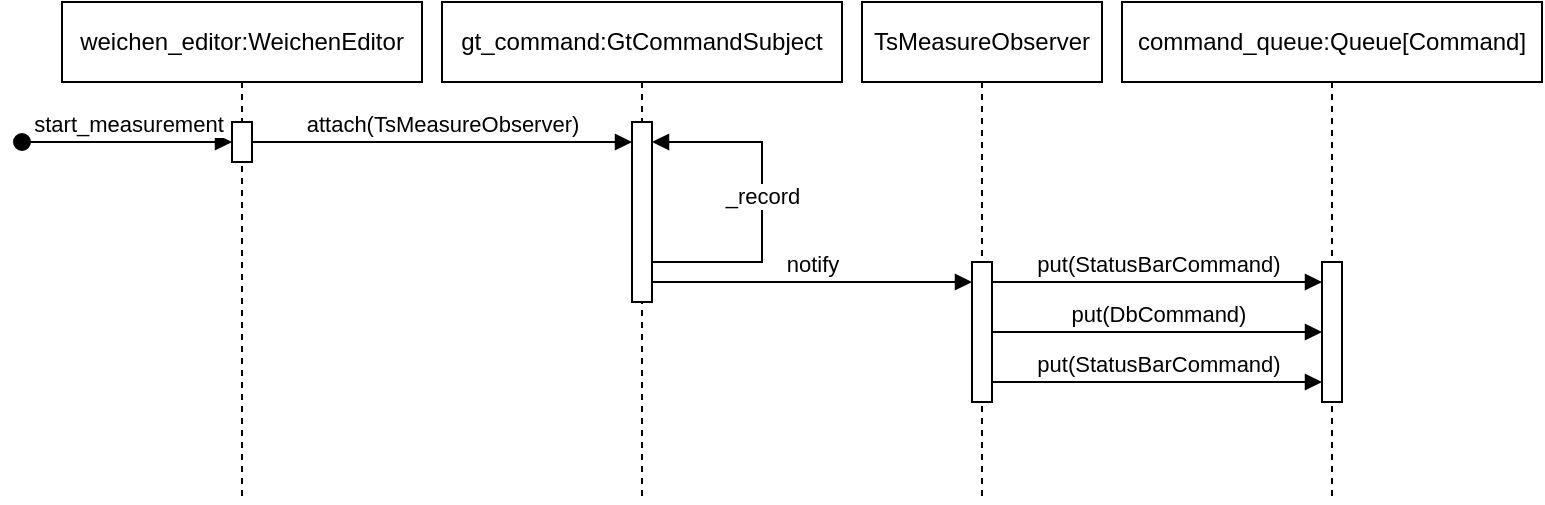 <mxfile version="23.1.5" type="github">
  <diagram name="Page-1" id="c4tMYzNzFPlFTSW49CZo">
    <mxGraphModel dx="1022" dy="1103" grid="1" gridSize="10" guides="1" tooltips="1" connect="1" arrows="1" fold="1" page="1" pageScale="1" pageWidth="850" pageHeight="1100" math="0" shadow="0">
      <root>
        <mxCell id="0" />
        <mxCell id="1" parent="0" />
        <mxCell id="TC2V2bkEGC9yVTBu2Jy7-1" value="weichen_editor:WeichenEditor" style="shape=umlLifeline;perimeter=lifelinePerimeter;whiteSpace=wrap;html=1;container=1;dropTarget=0;collapsible=0;recursiveResize=0;outlineConnect=0;portConstraint=eastwest;newEdgeStyle={&quot;curved&quot;:0,&quot;rounded&quot;:0};" parent="1" vertex="1">
          <mxGeometry x="40" y="10" width="180" height="250" as="geometry" />
        </mxCell>
        <mxCell id="YTrCrGtHc1NYBhGN6iH7-3" value="" style="html=1;points=[[0,0,0,0,5],[0,1,0,0,-5],[1,0,0,0,5],[1,1,0,0,-5]];perimeter=orthogonalPerimeter;outlineConnect=0;targetShapes=umlLifeline;portConstraint=eastwest;newEdgeStyle={&quot;curved&quot;:0,&quot;rounded&quot;:0};" vertex="1" parent="TC2V2bkEGC9yVTBu2Jy7-1">
          <mxGeometry x="85" y="60" width="10" height="20" as="geometry" />
        </mxCell>
        <mxCell id="TC2V2bkEGC9yVTBu2Jy7-2" value="gt_command:GtCommandSubject" style="shape=umlLifeline;whiteSpace=wrap;html=1;container=1;dropTarget=0;collapsible=0;recursiveResize=0;outlineConnect=0;portConstraint=eastwest;newEdgeStyle={&quot;curved&quot;:0,&quot;rounded&quot;:0};points=[[0,0,0,0,5],[0,1,0,0,-5],[1,0,0,0,5],[1,1,0,0,-5]];perimeter=rectanglePerimeter;targetShapes=umlLifeline;participant=label;" parent="1" vertex="1">
          <mxGeometry x="230" y="10" width="200" height="250" as="geometry" />
        </mxCell>
        <mxCell id="YTrCrGtHc1NYBhGN6iH7-5" value="" style="html=1;points=[[0,0,0,0,5],[0,1,0,0,-5],[1,0,0,0,5],[1,1,0,0,-5]];perimeter=orthogonalPerimeter;outlineConnect=0;targetShapes=umlLifeline;portConstraint=eastwest;newEdgeStyle={&quot;curved&quot;:0,&quot;rounded&quot;:0};" vertex="1" parent="TC2V2bkEGC9yVTBu2Jy7-2">
          <mxGeometry x="95" y="60" width="10" height="90" as="geometry" />
        </mxCell>
        <mxCell id="YTrCrGtHc1NYBhGN6iH7-8" value="_record" style="html=1;verticalAlign=bottom;endArrow=block;curved=0;rounded=0;" edge="1" parent="TC2V2bkEGC9yVTBu2Jy7-2" source="YTrCrGtHc1NYBhGN6iH7-5" target="YTrCrGtHc1NYBhGN6iH7-5">
          <mxGeometry x="-0.062" width="80" relative="1" as="geometry">
            <mxPoint x="120" y="130" as="sourcePoint" />
            <mxPoint x="200" y="130" as="targetPoint" />
            <Array as="points">
              <mxPoint x="130" y="130" />
              <mxPoint x="160" y="130" />
              <mxPoint x="160" y="70" />
              <mxPoint x="130" y="70" />
            </Array>
            <mxPoint as="offset" />
          </mxGeometry>
        </mxCell>
        <mxCell id="TC2V2bkEGC9yVTBu2Jy7-3" value="TsMeasureObserver" style="shape=umlLifeline;perimeter=lifelinePerimeter;whiteSpace=wrap;html=1;container=1;dropTarget=0;collapsible=0;recursiveResize=0;outlineConnect=0;portConstraint=eastwest;newEdgeStyle={&quot;curved&quot;:0,&quot;rounded&quot;:0};" parent="1" vertex="1">
          <mxGeometry x="440" y="10" width="120" height="250" as="geometry" />
        </mxCell>
        <mxCell id="YTrCrGtHc1NYBhGN6iH7-9" value="" style="html=1;points=[[0,0,0,0,5],[0,1,0,0,-5],[1,0,0,0,5],[1,1,0,0,-5]];perimeter=orthogonalPerimeter;outlineConnect=0;targetShapes=umlLifeline;portConstraint=eastwest;newEdgeStyle={&quot;curved&quot;:0,&quot;rounded&quot;:0};" vertex="1" parent="TC2V2bkEGC9yVTBu2Jy7-3">
          <mxGeometry x="55" y="130" width="10" height="70" as="geometry" />
        </mxCell>
        <mxCell id="YTrCrGtHc1NYBhGN6iH7-1" value="command_queue:Queue[Command]" style="shape=umlLifeline;perimeter=lifelinePerimeter;whiteSpace=wrap;html=1;container=1;dropTarget=0;collapsible=0;recursiveResize=0;outlineConnect=0;portConstraint=eastwest;newEdgeStyle={&quot;curved&quot;:0,&quot;rounded&quot;:0};" vertex="1" parent="1">
          <mxGeometry x="570" y="10" width="210" height="250" as="geometry" />
        </mxCell>
        <mxCell id="YTrCrGtHc1NYBhGN6iH7-11" value="" style="html=1;points=[[0,0,0,0,5],[0,1,0,0,-5],[1,0,0,0,5],[1,1,0,0,-5]];perimeter=orthogonalPerimeter;outlineConnect=0;targetShapes=umlLifeline;portConstraint=eastwest;newEdgeStyle={&quot;curved&quot;:0,&quot;rounded&quot;:0};" vertex="1" parent="YTrCrGtHc1NYBhGN6iH7-1">
          <mxGeometry x="100" y="130" width="10" height="70" as="geometry" />
        </mxCell>
        <mxCell id="YTrCrGtHc1NYBhGN6iH7-4" value="start_measurement" style="html=1;verticalAlign=bottom;startArrow=oval;startFill=1;endArrow=block;startSize=8;curved=0;rounded=0;" edge="1" parent="1" target="YTrCrGtHc1NYBhGN6iH7-3">
          <mxGeometry width="60" relative="1" as="geometry">
            <mxPoint x="20" y="80" as="sourcePoint" />
            <mxPoint x="119.5" y="80" as="targetPoint" />
          </mxGeometry>
        </mxCell>
        <mxCell id="YTrCrGtHc1NYBhGN6iH7-7" value="attach(TsMeasureObserver)" style="html=1;verticalAlign=bottom;endArrow=block;curved=0;rounded=0;" edge="1" parent="1" source="YTrCrGtHc1NYBhGN6iH7-3" target="YTrCrGtHc1NYBhGN6iH7-5">
          <mxGeometry width="80" relative="1" as="geometry">
            <mxPoint x="170" y="90" as="sourcePoint" />
            <mxPoint x="250" y="90" as="targetPoint" />
          </mxGeometry>
        </mxCell>
        <mxCell id="YTrCrGtHc1NYBhGN6iH7-10" value="notify" style="html=1;verticalAlign=bottom;endArrow=block;curved=0;rounded=0;" edge="1" parent="1" source="YTrCrGtHc1NYBhGN6iH7-5" target="YTrCrGtHc1NYBhGN6iH7-9">
          <mxGeometry width="80" relative="1" as="geometry">
            <mxPoint x="340" y="160" as="sourcePoint" />
            <mxPoint x="455" y="160" as="targetPoint" />
            <Array as="points">
              <mxPoint x="400" y="150" />
            </Array>
          </mxGeometry>
        </mxCell>
        <mxCell id="YTrCrGtHc1NYBhGN6iH7-12" value="put(DbCommand)" style="html=1;verticalAlign=bottom;endArrow=block;curved=0;rounded=0;" edge="1" parent="1" source="YTrCrGtHc1NYBhGN6iH7-9" target="YTrCrGtHc1NYBhGN6iH7-11">
          <mxGeometry width="80" relative="1" as="geometry">
            <mxPoint x="530" y="150" as="sourcePoint" />
            <mxPoint x="610" y="150" as="targetPoint" />
          </mxGeometry>
        </mxCell>
        <mxCell id="YTrCrGtHc1NYBhGN6iH7-13" value="put(StatusBarCommand)" style="html=1;verticalAlign=bottom;endArrow=block;curved=0;rounded=0;" edge="1" parent="1" source="YTrCrGtHc1NYBhGN6iH7-9" target="YTrCrGtHc1NYBhGN6iH7-11">
          <mxGeometry width="80" relative="1" as="geometry">
            <mxPoint x="530" y="180" as="sourcePoint" />
            <mxPoint x="610" y="180" as="targetPoint" />
            <Array as="points">
              <mxPoint x="580" y="150" />
            </Array>
          </mxGeometry>
        </mxCell>
        <mxCell id="YTrCrGtHc1NYBhGN6iH7-14" value="put(StatusBarCommand)" style="html=1;verticalAlign=bottom;endArrow=block;curved=0;rounded=0;" edge="1" parent="1" source="YTrCrGtHc1NYBhGN6iH7-9" target="YTrCrGtHc1NYBhGN6iH7-11">
          <mxGeometry width="80" relative="1" as="geometry">
            <mxPoint x="530" y="200" as="sourcePoint" />
            <mxPoint x="610" y="200" as="targetPoint" />
            <Array as="points">
              <mxPoint x="590" y="200" />
            </Array>
          </mxGeometry>
        </mxCell>
      </root>
    </mxGraphModel>
  </diagram>
</mxfile>
